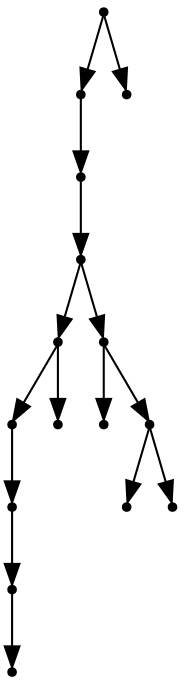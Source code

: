 digraph {
  15 [shape=point];
  13 [shape=point];
  12 [shape=point];
  11 [shape=point];
  5 [shape=point];
  3 [shape=point];
  2 [shape=point];
  1 [shape=point];
  0 [shape=point];
  4 [shape=point];
  10 [shape=point];
  6 [shape=point];
  9 [shape=point];
  7 [shape=point];
  8 [shape=point];
  14 [shape=point];
15 -> 13;
13 -> 12;
12 -> 11;
11 -> 5;
5 -> 3;
3 -> 2;
2 -> 1;
1 -> 0;
5 -> 4;
11 -> 10;
10 -> 6;
10 -> 9;
9 -> 7;
9 -> 8;
15 -> 14;
}

